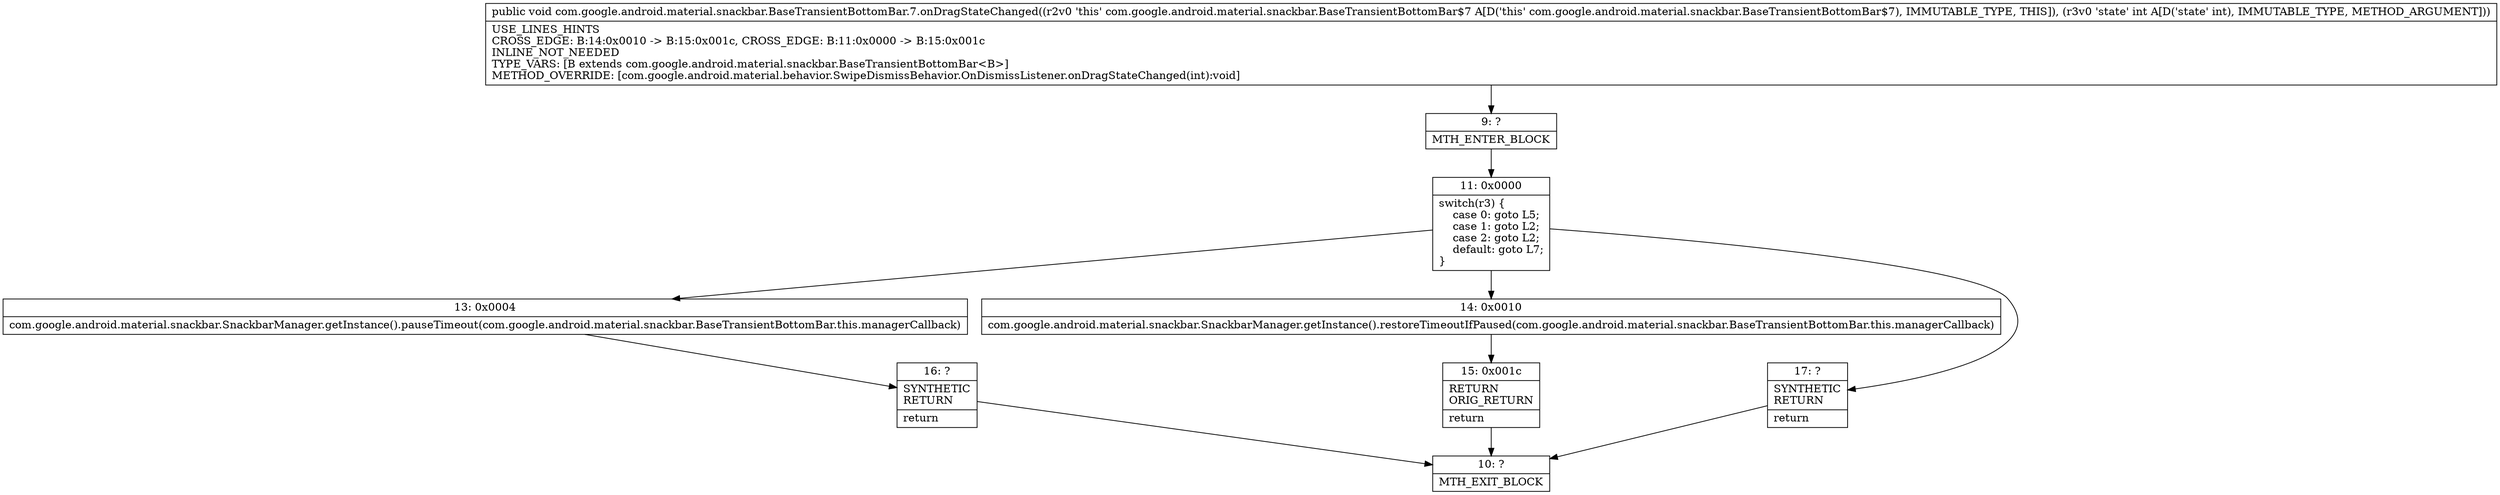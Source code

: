 digraph "CFG forcom.google.android.material.snackbar.BaseTransientBottomBar.7.onDragStateChanged(I)V" {
Node_9 [shape=record,label="{9\:\ ?|MTH_ENTER_BLOCK\l}"];
Node_11 [shape=record,label="{11\:\ 0x0000|switch(r3) \{\l    case 0: goto L5;\l    case 1: goto L2;\l    case 2: goto L2;\l    default: goto L7;\l\}\l}"];
Node_13 [shape=record,label="{13\:\ 0x0004|com.google.android.material.snackbar.SnackbarManager.getInstance().pauseTimeout(com.google.android.material.snackbar.BaseTransientBottomBar.this.managerCallback)\l}"];
Node_16 [shape=record,label="{16\:\ ?|SYNTHETIC\lRETURN\l|return\l}"];
Node_10 [shape=record,label="{10\:\ ?|MTH_EXIT_BLOCK\l}"];
Node_14 [shape=record,label="{14\:\ 0x0010|com.google.android.material.snackbar.SnackbarManager.getInstance().restoreTimeoutIfPaused(com.google.android.material.snackbar.BaseTransientBottomBar.this.managerCallback)\l}"];
Node_15 [shape=record,label="{15\:\ 0x001c|RETURN\lORIG_RETURN\l|return\l}"];
Node_17 [shape=record,label="{17\:\ ?|SYNTHETIC\lRETURN\l|return\l}"];
MethodNode[shape=record,label="{public void com.google.android.material.snackbar.BaseTransientBottomBar.7.onDragStateChanged((r2v0 'this' com.google.android.material.snackbar.BaseTransientBottomBar$7 A[D('this' com.google.android.material.snackbar.BaseTransientBottomBar$7), IMMUTABLE_TYPE, THIS]), (r3v0 'state' int A[D('state' int), IMMUTABLE_TYPE, METHOD_ARGUMENT]))  | USE_LINES_HINTS\lCROSS_EDGE: B:14:0x0010 \-\> B:15:0x001c, CROSS_EDGE: B:11:0x0000 \-\> B:15:0x001c\lINLINE_NOT_NEEDED\lTYPE_VARS: [B extends com.google.android.material.snackbar.BaseTransientBottomBar\<B\>]\lMETHOD_OVERRIDE: [com.google.android.material.behavior.SwipeDismissBehavior.OnDismissListener.onDragStateChanged(int):void]\l}"];
MethodNode -> Node_9;Node_9 -> Node_11;
Node_11 -> Node_13;
Node_11 -> Node_14;
Node_11 -> Node_17;
Node_13 -> Node_16;
Node_16 -> Node_10;
Node_14 -> Node_15;
Node_15 -> Node_10;
Node_17 -> Node_10;
}


